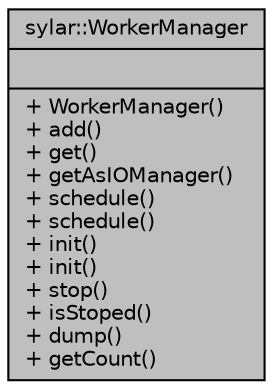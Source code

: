digraph "sylar::WorkerManager"
{
 // LATEX_PDF_SIZE
  edge [fontname="Helvetica",fontsize="10",labelfontname="Helvetica",labelfontsize="10"];
  node [fontname="Helvetica",fontsize="10",shape=record];
  Node1 [label="{sylar::WorkerManager\n||+ WorkerManager()\l+ add()\l+ get()\l+ getAsIOManager()\l+ schedule()\l+ schedule()\l+ init()\l+ init()\l+ stop()\l+ isStoped()\l+ dump()\l+ getCount()\l}",height=0.2,width=0.4,color="black", fillcolor="grey75", style="filled", fontcolor="black",tooltip=" "];
}
